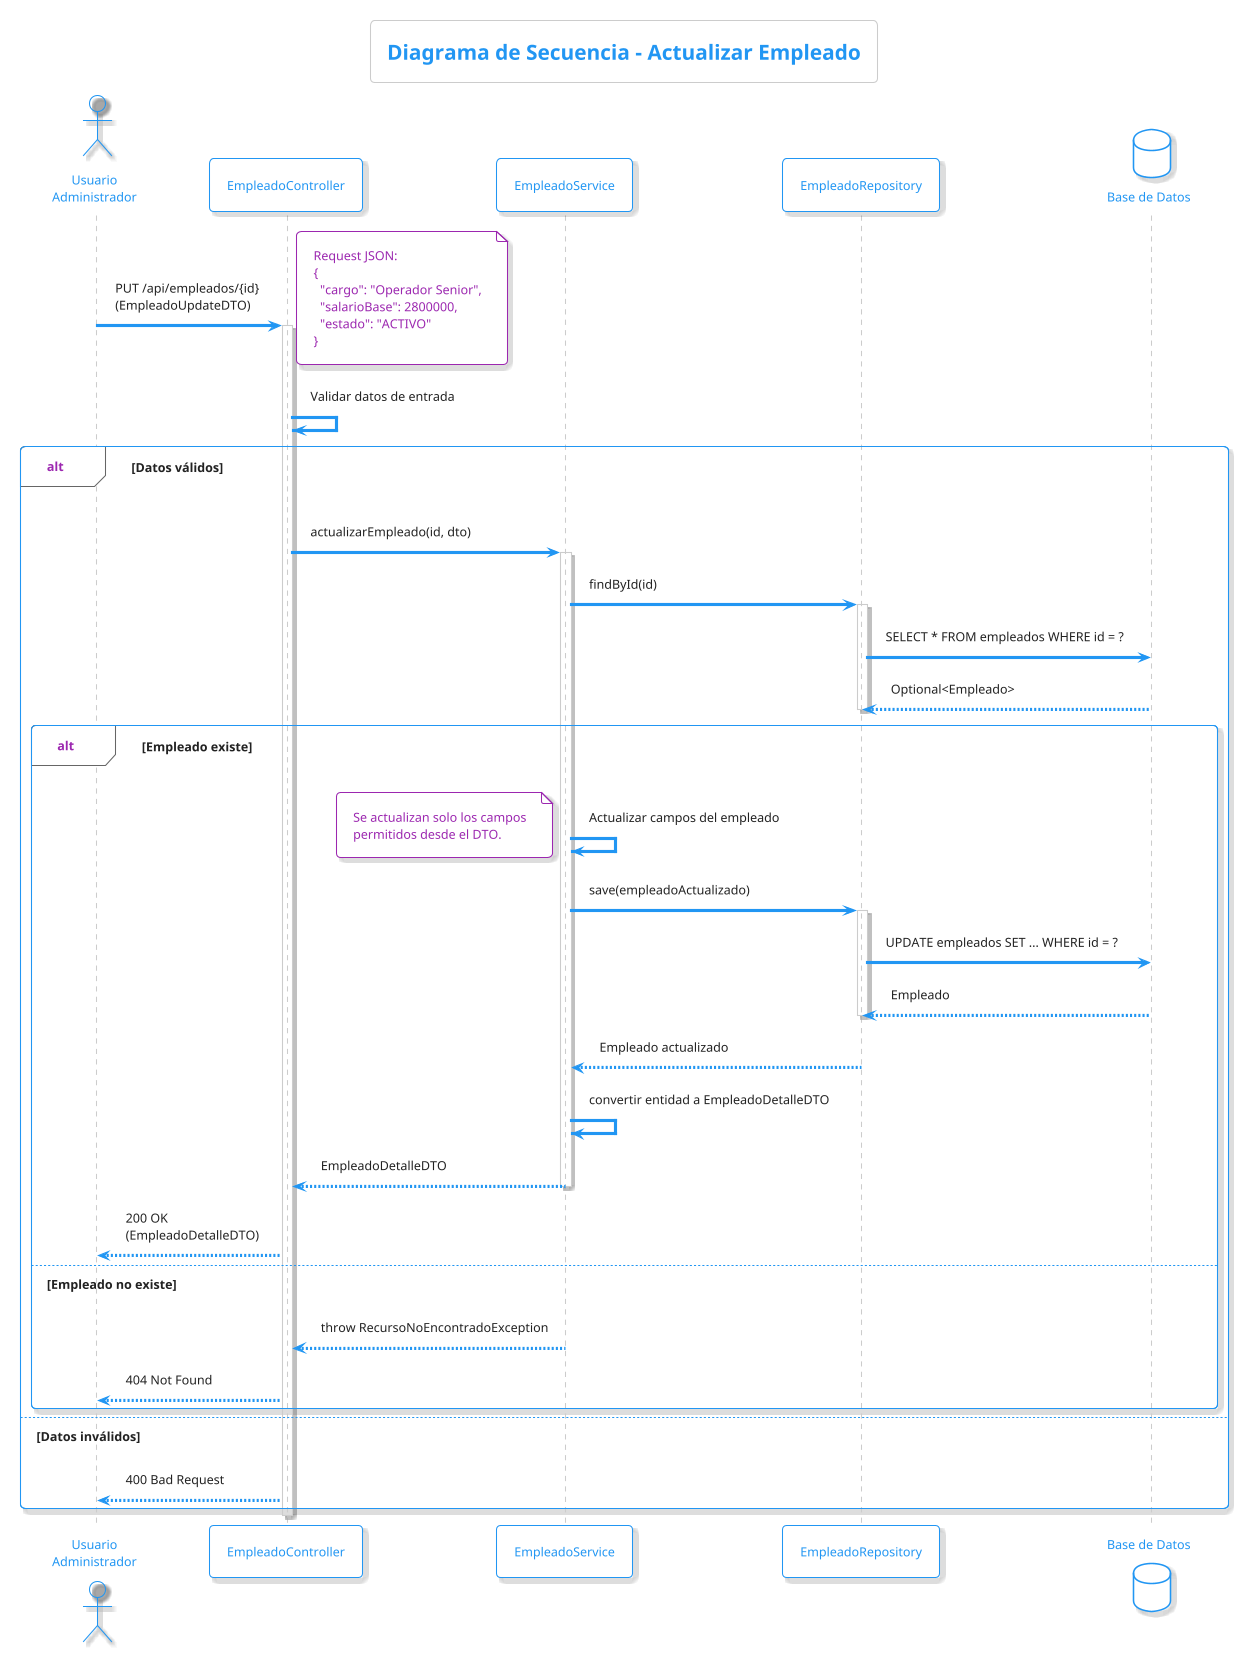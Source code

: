 @startuml sequence_actualizar_empleado
!theme materia-outline
title Diagrama de Secuencia - Actualizar Empleado

' ===== PARTICIPANTES =====
actor "Usuario\nAdministrador" as Usuario
participant "EmpleadoController" as Controller
participant "EmpleadoService" as Service
participant "EmpleadoRepository" as Repository
database "Base de Datos" as DB

' ===== FLUJO PRINCIPAL =====
Usuario -> Controller : PUT /api/empleados/{id}\n(EmpleadoUpdateDTO)
note right : Request JSON:\n{\n  "cargo": "Operador Senior",\n  "salarioBase": 2800000,\n  "estado": "ACTIVO"\n}

activate Controller
Controller -> Controller : Validar datos de entrada

alt Datos válidos
    Controller -> Service : actualizarEmpleado(id, dto)
    activate Service

    Service -> Repository : findById(id)
    activate Repository
    Repository -> DB : SELECT * FROM empleados WHERE id = ?
    DB --> Repository : Optional<Empleado>
    deactivate Repository

    alt Empleado existe
        Service -> Service : Actualizar campos del empleado
        note left: Se actualizan solo los campos\npermitidos desde el DTO.

        Service -> Repository : save(empleadoActualizado)
        activate Repository
        Repository -> DB : UPDATE empleados SET ... WHERE id = ?
        DB --> Repository : Empleado
        deactivate Repository
        Repository --> Service : Empleado actualizado

        Service -> Service : convertir entidad a EmpleadoDetalleDTO
        Service --> Controller : EmpleadoDetalleDTO
        deactivate Service

        Controller --> Usuario : 200 OK\n(EmpleadoDetalleDTO)
    else Empleado no existe
        Service --> Controller : throw RecursoNoEncontradoException
        deactivate Service
        Controller --> Usuario : 404 Not Found
    end
else Datos inválidos
    Controller --> Usuario : 400 Bad Request
end

deactivate Controller
@enduml

